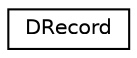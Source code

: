digraph "Иерархия классов. Графический вид."
{
  edge [fontname="Helvetica",fontsize="10",labelfontname="Helvetica",labelfontsize="10"];
  node [fontname="Helvetica",fontsize="10",shape=record];
  rankdir="LR";
  Node0 [label="DRecord",height=0.2,width=0.4,color="black", fillcolor="white", style="filled",URL="$classDRecord.html"];
}
